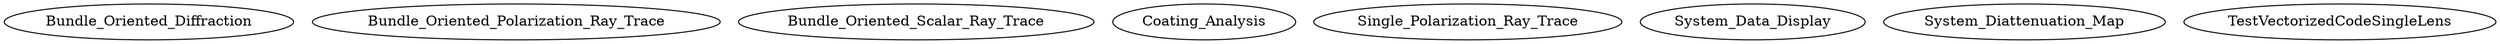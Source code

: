 /* Created by mdot for Matlab */
digraph m2html {

  Bundle_Oriented_Diffraction [URL="Bundle_Oriented_Diffraction.html"];
  Bundle_Oriented_Polarization_Ray_Trace [URL="Bundle_Oriented_Polarization_Ray_Trace.html"];
  Bundle_Oriented_Scalar_Ray_Trace [URL="Bundle_Oriented_Scalar_Ray_Trace.html"];
  Coating_Analysis [URL="Coating_Analysis.html"];
  Single_Polarization_Ray_Trace [URL="Single_Polarization_Ray_Trace.html"];
  System_Data_Display [URL="System_Data_Display.html"];
  System_Diattenuation_Map [URL="System_Diattenuation_Map.html"];
  TestVectorizedCodeSingleLens [URL="TestVectorizedCodeSingleLens.html"];
}